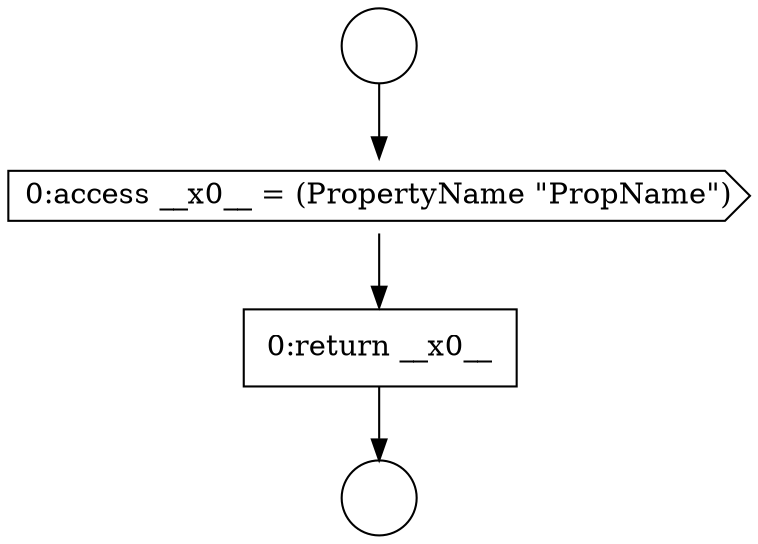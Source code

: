 digraph {
  node8150 [shape=circle label=" " color="black" fillcolor="white" style=filled]
  node8152 [shape=cds, label=<<font color="black">0:access __x0__ = (PropertyName &quot;PropName&quot;)</font>> color="black" fillcolor="white" style=filled]
  node8153 [shape=none, margin=0, label=<<font color="black">
    <table border="0" cellborder="1" cellspacing="0" cellpadding="10">
      <tr><td align="left">0:return __x0__</td></tr>
    </table>
  </font>> color="black" fillcolor="white" style=filled]
  node8151 [shape=circle label=" " color="black" fillcolor="white" style=filled]
  node8150 -> node8152 [ color="black"]
  node8152 -> node8153 [ color="black"]
  node8153 -> node8151 [ color="black"]
}
